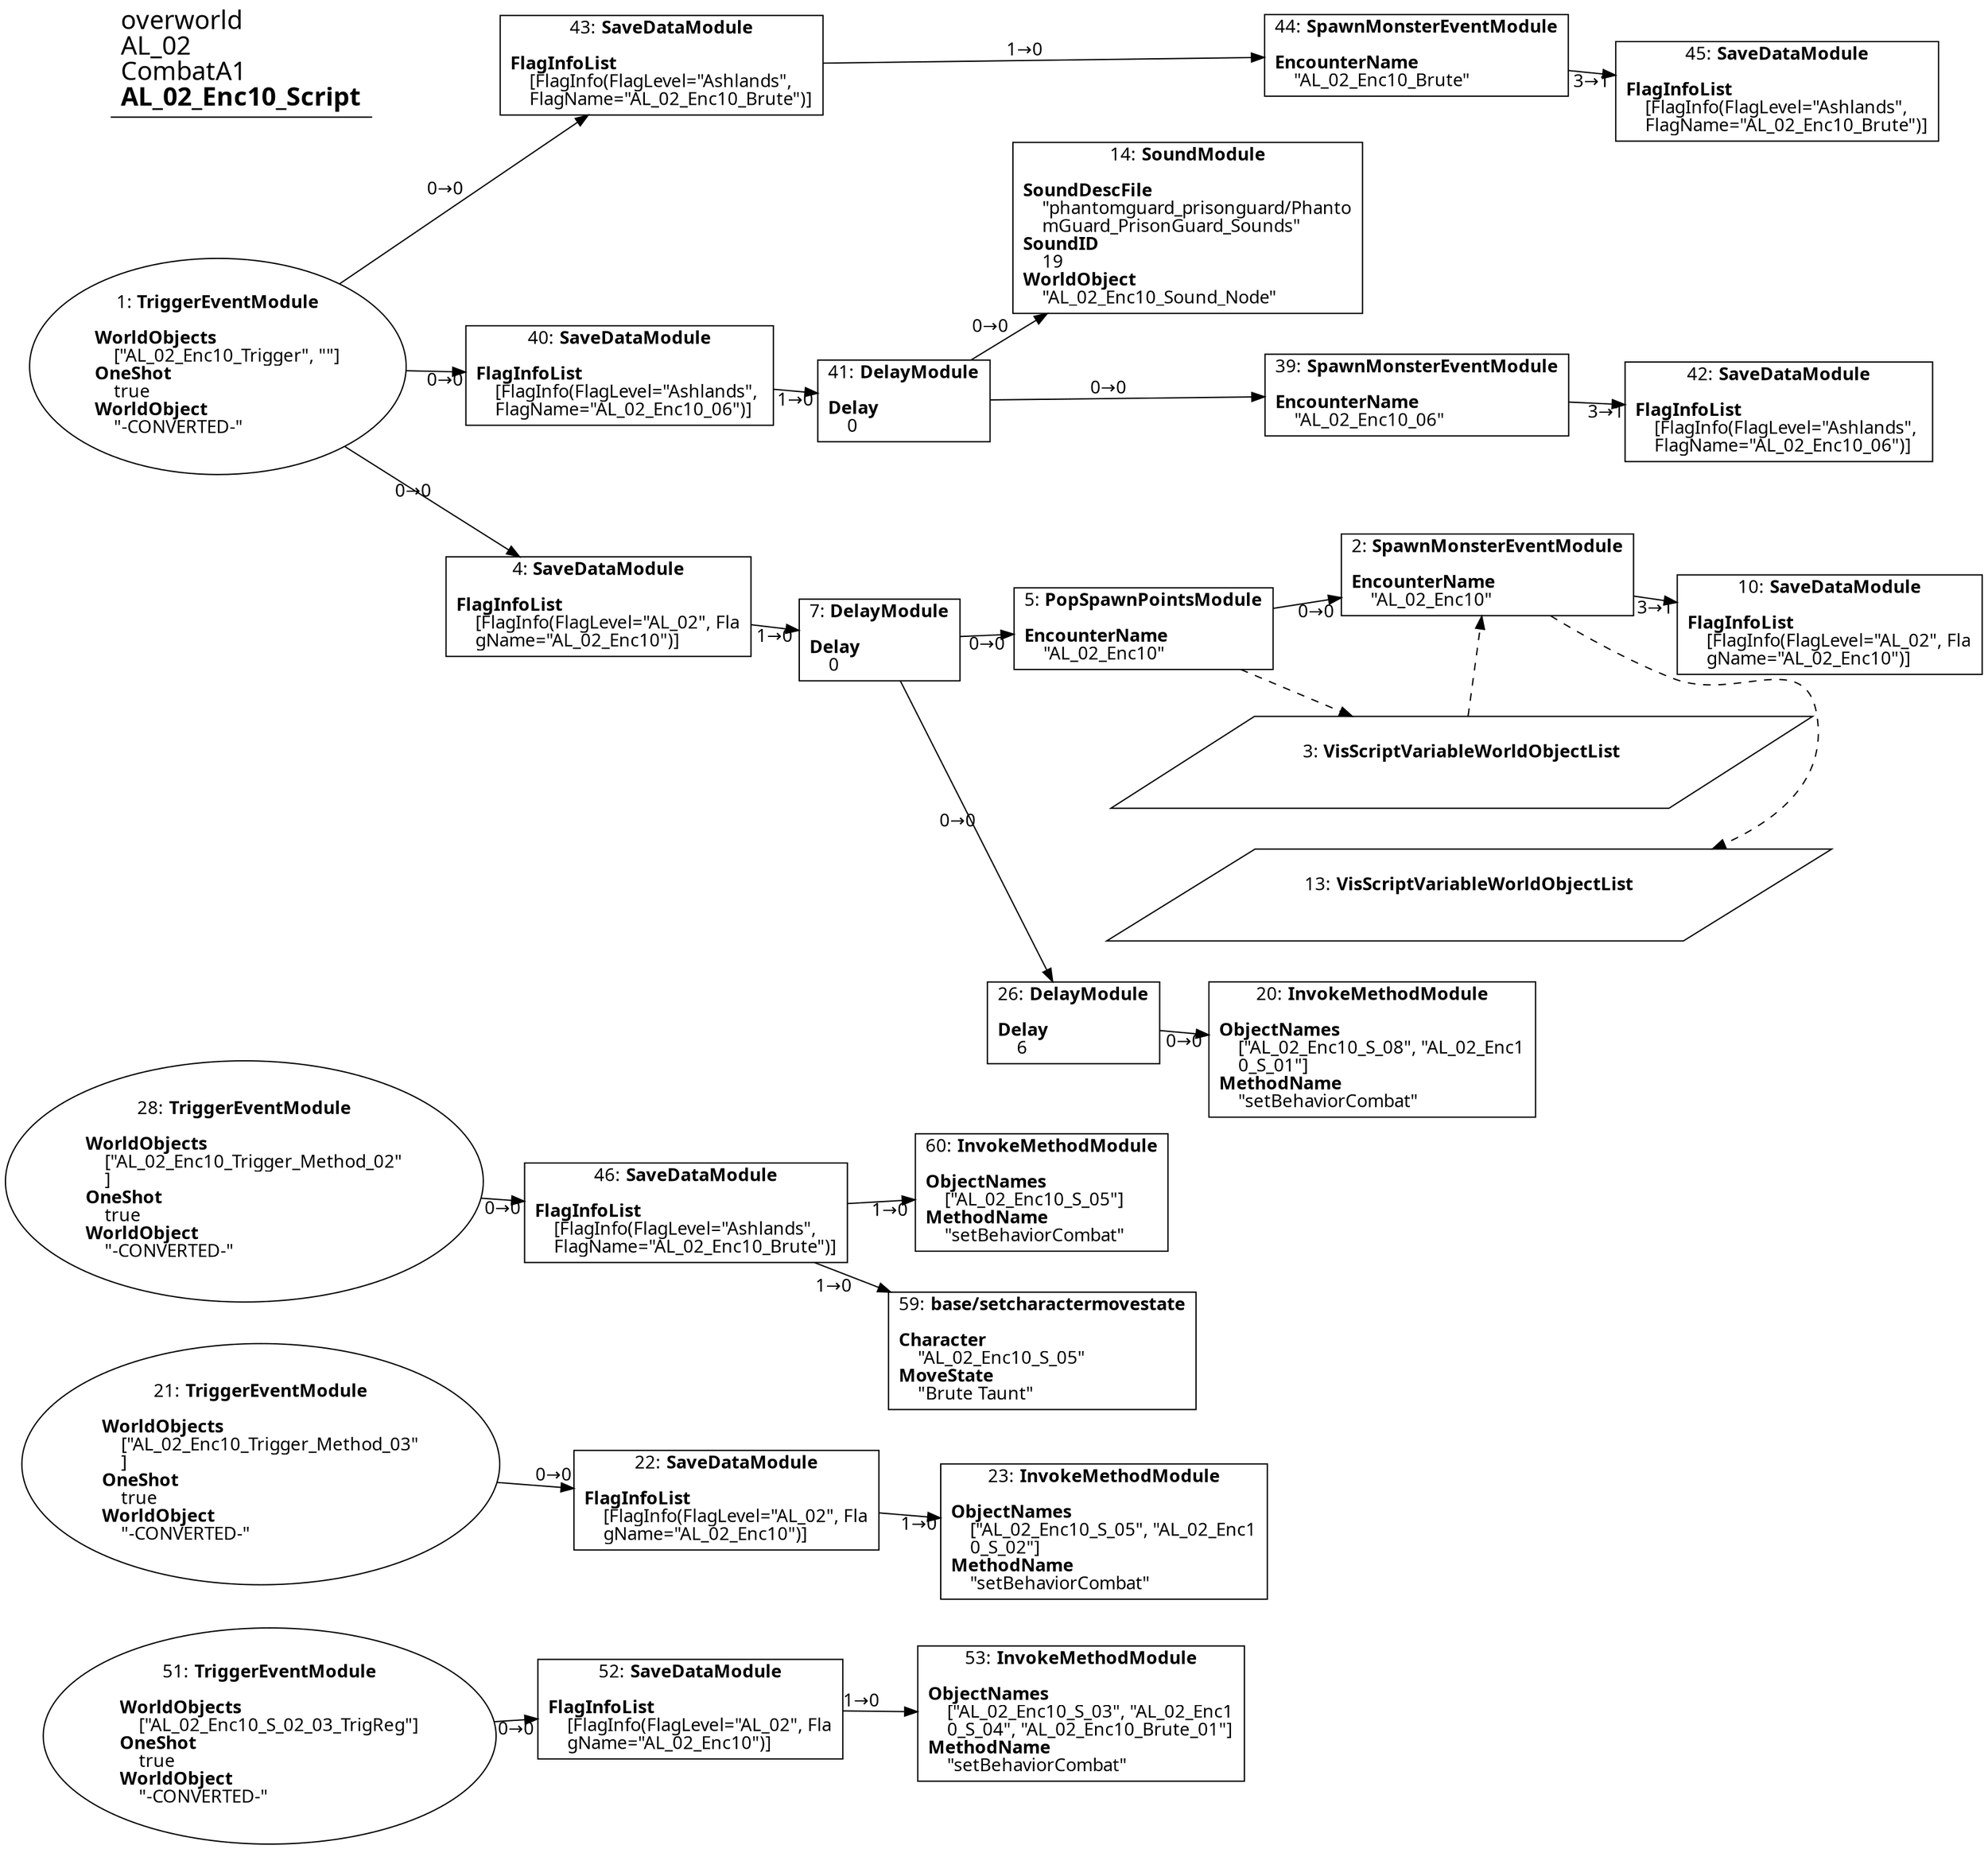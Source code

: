 digraph {
    layout = fdp;
    overlap = prism;
    sep = "+16";
    splines = spline;

    node [ shape = box ];

    graph [ fontname = "Segoe UI" ];
    node [ fontname = "Segoe UI" ];
    edge [ fontname = "Segoe UI" ];

    1 [ label = <1: <b>TriggerEventModule</b><br/><br/><b>WorldObjects</b><br align="left"/>    [&quot;AL_02_Enc10_Trigger&quot;, &quot;&quot;]<br align="left"/><b>OneShot</b><br align="left"/>    true<br align="left"/><b>WorldObject</b><br align="left"/>    &quot;-CONVERTED-&quot;<br align="left"/>> ];
    1 [ shape = oval ]
    1 [ pos = "-0.13700001,-0.047000002!" ];
    1 -> 4 [ label = "0→0" ];
    1 -> 40 [ label = "0→0" ];
    1 -> 43 [ label = "0→0" ];

    2 [ label = <2: <b>SpawnMonsterEventModule</b><br/><br/><b>EncounterName</b><br align="left"/>    &quot;AL_02_Enc10&quot;<br align="left"/>> ];
    2 [ pos = "1.1370001,-0.35500002!" ];
    2 -> 10 [ label = "3→1" ];
    3 -> 2 [ style = dashed ];
    2 -> 13 [ style = dashed ];

    3 [ label = <3: <b>VisScriptVariableWorldObjectList</b><br/><br/>> ];
    3 [ shape = parallelogram ]
    3 [ pos = "1.1680001,-0.59400004!" ];

    4 [ label = <4: <b>SaveDataModule</b><br/><br/><b>FlagInfoList</b><br align="left"/>    [FlagInfo(FlagLevel=&quot;AL_02&quot;, Fla<br align="left"/>    gName=&quot;AL_02_Enc10&quot;)]<br align="left"/>> ];
    4 [ pos = "0.32500002,-0.33200002!" ];
    4 -> 7 [ label = "1→0" ];

    5 [ label = <5: <b>PopSpawnPointsModule</b><br/><br/><b>EncounterName</b><br align="left"/>    &quot;AL_02_Enc10&quot;<br align="left"/>> ];
    5 [ pos = "0.78700006,-0.35500002!" ];
    5 -> 2 [ label = "0→0" ];
    5 -> 3 [ style = dashed ];

    7 [ label = <7: <b>DelayModule</b><br/><br/><b>Delay</b><br align="left"/>    0<br align="left"/>> ];
    7 [ pos = "0.574,-0.35500002!" ];
    7 -> 26 [ label = "0→0" ];
    7 -> 5 [ label = "0→0" ];

    10 [ label = <10: <b>SaveDataModule</b><br/><br/><b>FlagInfoList</b><br align="left"/>    [FlagInfo(FlagLevel=&quot;AL_02&quot;, Fla<br align="left"/>    gName=&quot;AL_02_Enc10&quot;)]<br align="left"/>> ];
    10 [ pos = "1.4490001,-0.40100002!" ];

    13 [ label = <13: <b>VisScriptVariableWorldObjectList</b><br/><br/>> ];
    13 [ shape = parallelogram ]
    13 [ pos = "1.169,-0.647!" ];

    14 [ label = <14: <b>SoundModule</b><br/><br/><b>SoundDescFile</b><br align="left"/>    &quot;phantomguard_prisonguard/Phanto<br align="left"/>    mGuard_PrisonGuard_Sounds&quot;<br align="left"/><b>SoundID</b><br align="left"/>    19<br align="left"/><b>WorldObject</b><br align="left"/>    &quot;AL_02_Enc10_Sound_Node&quot;<br align="left"/>> ];
    14 [ pos = "0.887,0.117000006!" ];

    20 [ label = <20: <b>InvokeMethodModule</b><br/><br/><b>ObjectNames</b><br align="left"/>    [&quot;AL_02_Enc10_S_08&quot;, &quot;AL_02_Enc1<br align="left"/>    0_S_01&quot;]<br align="left"/><b>MethodName</b><br align="left"/>    &quot;setBehaviorCombat&quot;<br align="left"/>> ];
    20 [ pos = "1.1090001,-0.74500006!" ];

    21 [ label = <21: <b>TriggerEventModule</b><br/><br/><b>WorldObjects</b><br align="left"/>    [&quot;AL_02_Enc10_Trigger_Method_03&quot;<br align="left"/>    ]<br align="left"/><b>OneShot</b><br align="left"/>    true<br align="left"/><b>WorldObject</b><br align="left"/>    &quot;-CONVERTED-&quot;<br align="left"/>> ];
    21 [ shape = oval ]
    21 [ pos = "0.017,-1.3700001!" ];
    21 -> 22 [ label = "0→0" ];

    22 [ label = <22: <b>SaveDataModule</b><br/><br/><b>FlagInfoList</b><br align="left"/>    [FlagInfo(FlagLevel=&quot;AL_02&quot;, Fla<br align="left"/>    gName=&quot;AL_02_Enc10&quot;)]<br align="left"/>> ];
    22 [ pos = "0.34800002,-1.3700001!" ];
    22 -> 23 [ label = "1→0" ];

    23 [ label = <23: <b>InvokeMethodModule</b><br/><br/><b>ObjectNames</b><br align="left"/>    [&quot;AL_02_Enc10_S_05&quot;, &quot;AL_02_Enc1<br align="left"/>    0_S_02&quot;]<br align="left"/><b>MethodName</b><br align="left"/>    &quot;setBehaviorCombat&quot;<br align="left"/>> ];
    23 [ pos = "0.63500005,-1.393!" ];

    26 [ label = <26: <b>DelayModule</b><br/><br/><b>Delay</b><br align="left"/>    6<br align="left"/>> ];
    26 [ pos = "0.81600004,-0.74500006!" ];
    26 -> 20 [ label = "0→0" ];

    28 [ label = <28: <b>TriggerEventModule</b><br/><br/><b>WorldObjects</b><br align="left"/>    [&quot;AL_02_Enc10_Trigger_Method_02&quot;<br align="left"/>    ]<br align="left"/><b>OneShot</b><br align="left"/>    true<br align="left"/><b>WorldObject</b><br align="left"/>    &quot;-CONVERTED-&quot;<br align="left"/>> ];
    28 [ shape = oval ]
    28 [ pos = "0.017,-1.0860001!" ];
    28 -> 46 [ label = "0→0" ];

    39 [ label = <39: <b>SpawnMonsterEventModule</b><br/><br/><b>EncounterName</b><br align="left"/>    &quot;AL_02_Enc10_06&quot;<br align="left"/>> ];
    39 [ pos = "1.1240001,-0.068!" ];
    39 -> 42 [ label = "3→1" ];

    40 [ label = <40: <b>SaveDataModule</b><br/><br/><b>FlagInfoList</b><br align="left"/>    [FlagInfo(FlagLevel=&quot;Ashlands&quot;, <br align="left"/>    FlagName=&quot;AL_02_Enc10_06&quot;)]<br align="left"/>> ];
    40 [ pos = "0.328,-0.046000004!" ];
    40 -> 41 [ label = "1→0" ];

    41 [ label = <41: <b>DelayModule</b><br/><br/><b>Delay</b><br align="left"/>    0<br align="left"/>> ];
    41 [ pos = "0.57100004,-0.069000006!" ];
    41 -> 14 [ label = "0→0" ];
    41 -> 39 [ label = "0→0" ];

    42 [ label = <42: <b>SaveDataModule</b><br/><br/><b>FlagInfoList</b><br align="left"/>    [FlagInfo(FlagLevel=&quot;Ashlands&quot;, <br align="left"/>    FlagName=&quot;AL_02_Enc10_06&quot;)]<br align="left"/>> ];
    42 [ pos = "1.4440001,-0.11400001!" ];

    43 [ label = <43: <b>SaveDataModule</b><br/><br/><b>FlagInfoList</b><br align="left"/>    [FlagInfo(FlagLevel=&quot;Ashlands&quot;, <br align="left"/>    FlagName=&quot;AL_02_Enc10_Brute&quot;)]<br align="left"/>> ];
    43 [ pos = "0.33,0.31800002!" ];
    43 -> 44 [ label = "1→0" ];

    44 [ label = <44: <b>SpawnMonsterEventModule</b><br/><br/><b>EncounterName</b><br align="left"/>    &quot;AL_02_Enc10_Brute&quot;<br align="left"/>> ];
    44 [ pos = "1.123,0.29500002!" ];
    44 -> 45 [ label = "3→1" ];

    45 [ label = <45: <b>SaveDataModule</b><br/><br/><b>FlagInfoList</b><br align="left"/>    [FlagInfo(FlagLevel=&quot;Ashlands&quot;, <br align="left"/>    FlagName=&quot;AL_02_Enc10_Brute&quot;)]<br align="left"/>> ];
    45 [ pos = "1.4430001,0.24900001!" ];

    46 [ label = <46: <b>SaveDataModule</b><br/><br/><b>FlagInfoList</b><br align="left"/>    [FlagInfo(FlagLevel=&quot;Ashlands&quot;, <br align="left"/>    FlagName=&quot;AL_02_Enc10_Brute&quot;)]<br align="left"/>> ];
    46 [ pos = "0.316,-1.0860001!" ];
    46 -> 59 [ label = "1→0" ];
    46 -> 60 [ label = "1→0" ];

    51 [ label = <51: <b>TriggerEventModule</b><br/><br/><b>WorldObjects</b><br align="left"/>    [&quot;AL_02_Enc10_S_02_03_TrigReg&quot;]<br align="left"/><b>OneShot</b><br align="left"/>    true<br align="left"/><b>WorldObject</b><br align="left"/>    &quot;-CONVERTED-&quot;<br align="left"/>> ];
    51 [ shape = oval ]
    51 [ pos = "0.015000001,-1.565!" ];
    51 -> 52 [ label = "0→0" ];

    52 [ label = <52: <b>SaveDataModule</b><br/><br/><b>FlagInfoList</b><br align="left"/>    [FlagInfo(FlagLevel=&quot;AL_02&quot;, Fla<br align="left"/>    gName=&quot;AL_02_Enc10&quot;)]<br align="left"/>> ];
    52 [ pos = "0.316,-1.565!" ];
    52 -> 53 [ label = "1→0" ];

    53 [ label = <53: <b>InvokeMethodModule</b><br/><br/><b>ObjectNames</b><br align="left"/>    [&quot;AL_02_Enc10_S_03&quot;, &quot;AL_02_Enc1<br align="left"/>    0_S_04&quot;, &quot;AL_02_Enc10_Brute_01&quot;]<br align="left"/><b>MethodName</b><br align="left"/>    &quot;setBehaviorCombat&quot;<br align="left"/>> ];
    53 [ pos = "0.63600004,-1.5870001!" ];

    59 [ label = <59: <b>base/setcharactermovestate</b><br/><br/><b>Character</b><br align="left"/>    &quot;AL_02_Enc10_S_05&quot;<br align="left"/><b>MoveState</b><br align="left"/>    &quot;Brute Taunt&quot;<br align="left"/>> ];
    59 [ pos = "0.64100003,-1.1850001!" ];

    60 [ label = <60: <b>InvokeMethodModule</b><br/><br/><b>ObjectNames</b><br align="left"/>    [&quot;AL_02_Enc10_S_05&quot;]<br align="left"/><b>MethodName</b><br align="left"/>    &quot;setBehaviorCombat&quot;<br align="left"/>> ];
    60 [ pos = "0.64400005,-1.041!" ];

    title [ pos = "-0.13800001,0.319!" ];
    title [ shape = underline ];
    title [ label = <<font point-size="20">overworld<br align="left"/>AL_02<br align="left"/>CombatA1<br align="left"/><b>AL_02_Enc10_Script</b><br align="left"/></font>> ];
}
